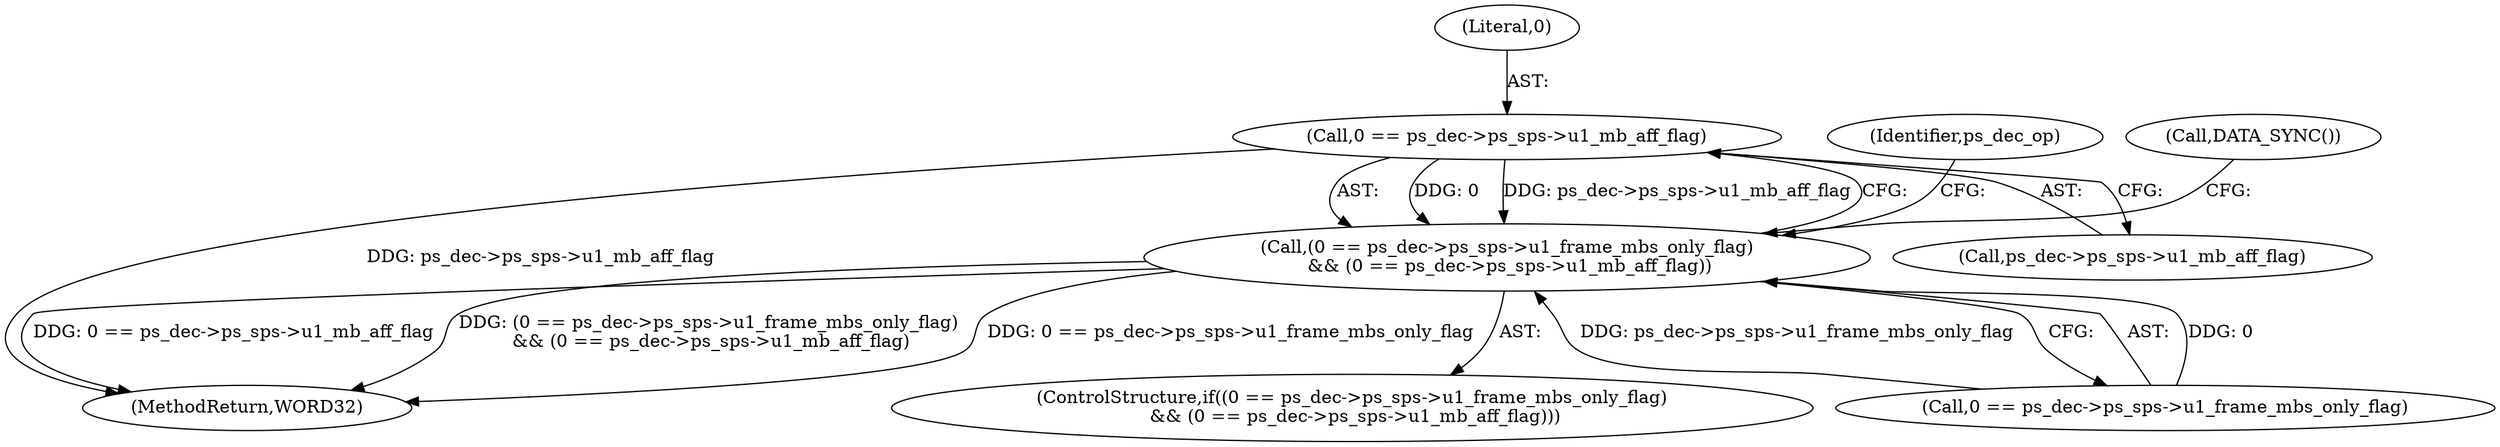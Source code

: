 digraph "0_Android_a78887bcffbc2995cf9ed72e0697acf560875e9e@pointer" {
"1002109" [label="(Call,0 == ps_dec->ps_sps->u1_mb_aff_flag)"];
"1002101" [label="(Call,(0 == ps_dec->ps_sps->u1_frame_mbs_only_flag)\n && (0 == ps_dec->ps_sps->u1_mb_aff_flag))"];
"1002118" [label="(Identifier,ps_dec_op)"];
"1002101" [label="(Call,(0 == ps_dec->ps_sps->u1_frame_mbs_only_flag)\n && (0 == ps_dec->ps_sps->u1_mb_aff_flag))"];
"1002129" [label="(MethodReturn,WORD32)"];
"1002110" [label="(Literal,0)"];
"1002100" [label="(ControlStructure,if((0 == ps_dec->ps_sps->u1_frame_mbs_only_flag)\n && (0 == ps_dec->ps_sps->u1_mb_aff_flag)))"];
"1002111" [label="(Call,ps_dec->ps_sps->u1_mb_aff_flag)"];
"1002121" [label="(Call,DATA_SYNC())"];
"1002102" [label="(Call,0 == ps_dec->ps_sps->u1_frame_mbs_only_flag)"];
"1002109" [label="(Call,0 == ps_dec->ps_sps->u1_mb_aff_flag)"];
"1002109" -> "1002101"  [label="AST: "];
"1002109" -> "1002111"  [label="CFG: "];
"1002110" -> "1002109"  [label="AST: "];
"1002111" -> "1002109"  [label="AST: "];
"1002101" -> "1002109"  [label="CFG: "];
"1002109" -> "1002129"  [label="DDG: ps_dec->ps_sps->u1_mb_aff_flag"];
"1002109" -> "1002101"  [label="DDG: 0"];
"1002109" -> "1002101"  [label="DDG: ps_dec->ps_sps->u1_mb_aff_flag"];
"1002101" -> "1002100"  [label="AST: "];
"1002101" -> "1002102"  [label="CFG: "];
"1002102" -> "1002101"  [label="AST: "];
"1002118" -> "1002101"  [label="CFG: "];
"1002121" -> "1002101"  [label="CFG: "];
"1002101" -> "1002129"  [label="DDG: 0 == ps_dec->ps_sps->u1_frame_mbs_only_flag"];
"1002101" -> "1002129"  [label="DDG: 0 == ps_dec->ps_sps->u1_mb_aff_flag"];
"1002101" -> "1002129"  [label="DDG: (0 == ps_dec->ps_sps->u1_frame_mbs_only_flag)\n && (0 == ps_dec->ps_sps->u1_mb_aff_flag)"];
"1002102" -> "1002101"  [label="DDG: 0"];
"1002102" -> "1002101"  [label="DDG: ps_dec->ps_sps->u1_frame_mbs_only_flag"];
}
